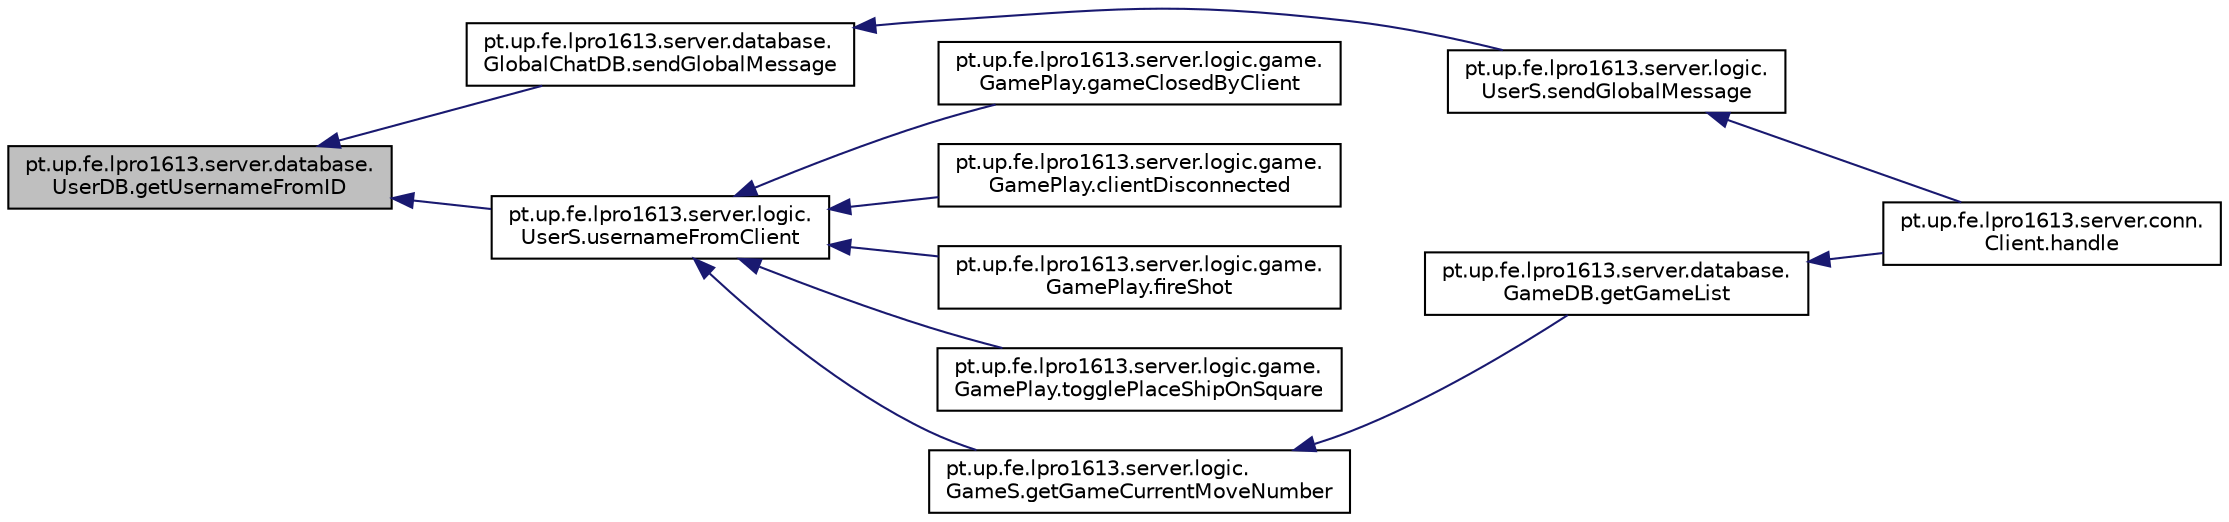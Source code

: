 digraph "pt.up.fe.lpro1613.server.database.UserDB.getUsernameFromID"
{
  edge [fontname="Helvetica",fontsize="10",labelfontname="Helvetica",labelfontsize="10"];
  node [fontname="Helvetica",fontsize="10",shape=record];
  rankdir="LR";
  Node13 [label="pt.up.fe.lpro1613.server.database.\lUserDB.getUsernameFromID",height=0.2,width=0.4,color="black", fillcolor="grey75", style="filled", fontcolor="black"];
  Node13 -> Node14 [dir="back",color="midnightblue",fontsize="10",style="solid",fontname="Helvetica"];
  Node14 [label="pt.up.fe.lpro1613.server.database.\lGlobalChatDB.sendGlobalMessage",height=0.2,width=0.4,color="black", fillcolor="white", style="filled",URL="$classpt_1_1up_1_1fe_1_1lpro1613_1_1server_1_1database_1_1_global_chat_d_b.html#aefbe59782480cfbc94dddf9d80416cd4"];
  Node14 -> Node15 [dir="back",color="midnightblue",fontsize="10",style="solid",fontname="Helvetica"];
  Node15 [label="pt.up.fe.lpro1613.server.logic.\lUserS.sendGlobalMessage",height=0.2,width=0.4,color="black", fillcolor="white", style="filled",URL="$classpt_1_1up_1_1fe_1_1lpro1613_1_1server_1_1logic_1_1_user_s.html#af6142b2b17e9ff980cb39481dfd98a26"];
  Node15 -> Node16 [dir="back",color="midnightblue",fontsize="10",style="solid",fontname="Helvetica"];
  Node16 [label="pt.up.fe.lpro1613.server.conn.\lClient.handle",height=0.2,width=0.4,color="black", fillcolor="white", style="filled",URL="$classpt_1_1up_1_1fe_1_1lpro1613_1_1server_1_1conn_1_1_client.html#a81efbd1e6b06189da5c814ac767a4a98"];
  Node13 -> Node17 [dir="back",color="midnightblue",fontsize="10",style="solid",fontname="Helvetica"];
  Node17 [label="pt.up.fe.lpro1613.server.logic.\lUserS.usernameFromClient",height=0.2,width=0.4,color="black", fillcolor="white", style="filled",URL="$classpt_1_1up_1_1fe_1_1lpro1613_1_1server_1_1logic_1_1_user_s.html#a26c28666f4e6461ee06eecfe1f55356d"];
  Node17 -> Node18 [dir="back",color="midnightblue",fontsize="10",style="solid",fontname="Helvetica"];
  Node18 [label="pt.up.fe.lpro1613.server.logic.game.\lGamePlay.gameClosedByClient",height=0.2,width=0.4,color="black", fillcolor="white", style="filled",URL="$classpt_1_1up_1_1fe_1_1lpro1613_1_1server_1_1logic_1_1game_1_1_game_play.html#a2456fd5c4981a6e04553bb77b749041c"];
  Node17 -> Node19 [dir="back",color="midnightblue",fontsize="10",style="solid",fontname="Helvetica"];
  Node19 [label="pt.up.fe.lpro1613.server.logic.game.\lGamePlay.clientDisconnected",height=0.2,width=0.4,color="black", fillcolor="white", style="filled",URL="$classpt_1_1up_1_1fe_1_1lpro1613_1_1server_1_1logic_1_1game_1_1_game_play.html#a23edaada7de872711e0cfe61163dec57"];
  Node17 -> Node20 [dir="back",color="midnightblue",fontsize="10",style="solid",fontname="Helvetica"];
  Node20 [label="pt.up.fe.lpro1613.server.logic.game.\lGamePlay.fireShot",height=0.2,width=0.4,color="black", fillcolor="white", style="filled",URL="$classpt_1_1up_1_1fe_1_1lpro1613_1_1server_1_1logic_1_1game_1_1_game_play.html#aa8ed98597766510e3ba9f804c61cded8"];
  Node17 -> Node21 [dir="back",color="midnightblue",fontsize="10",style="solid",fontname="Helvetica"];
  Node21 [label="pt.up.fe.lpro1613.server.logic.game.\lGamePlay.togglePlaceShipOnSquare",height=0.2,width=0.4,color="black", fillcolor="white", style="filled",URL="$classpt_1_1up_1_1fe_1_1lpro1613_1_1server_1_1logic_1_1game_1_1_game_play.html#a6fcb90a31171ecfc5a9ed4f41b2396ee"];
  Node17 -> Node22 [dir="back",color="midnightblue",fontsize="10",style="solid",fontname="Helvetica"];
  Node22 [label="pt.up.fe.lpro1613.server.logic.\lGameS.getGameCurrentMoveNumber",height=0.2,width=0.4,color="black", fillcolor="white", style="filled",URL="$classpt_1_1up_1_1fe_1_1lpro1613_1_1server_1_1logic_1_1_game_s.html#a7ba4f1f49645551b9b9537981b66e6e9"];
  Node22 -> Node23 [dir="back",color="midnightblue",fontsize="10",style="solid",fontname="Helvetica"];
  Node23 [label="pt.up.fe.lpro1613.server.database.\lGameDB.getGameList",height=0.2,width=0.4,color="black", fillcolor="white", style="filled",URL="$classpt_1_1up_1_1fe_1_1lpro1613_1_1server_1_1database_1_1_game_d_b.html#a4c567854868d16ae9b919c0655be65a7"];
  Node23 -> Node16 [dir="back",color="midnightblue",fontsize="10",style="solid",fontname="Helvetica"];
}
